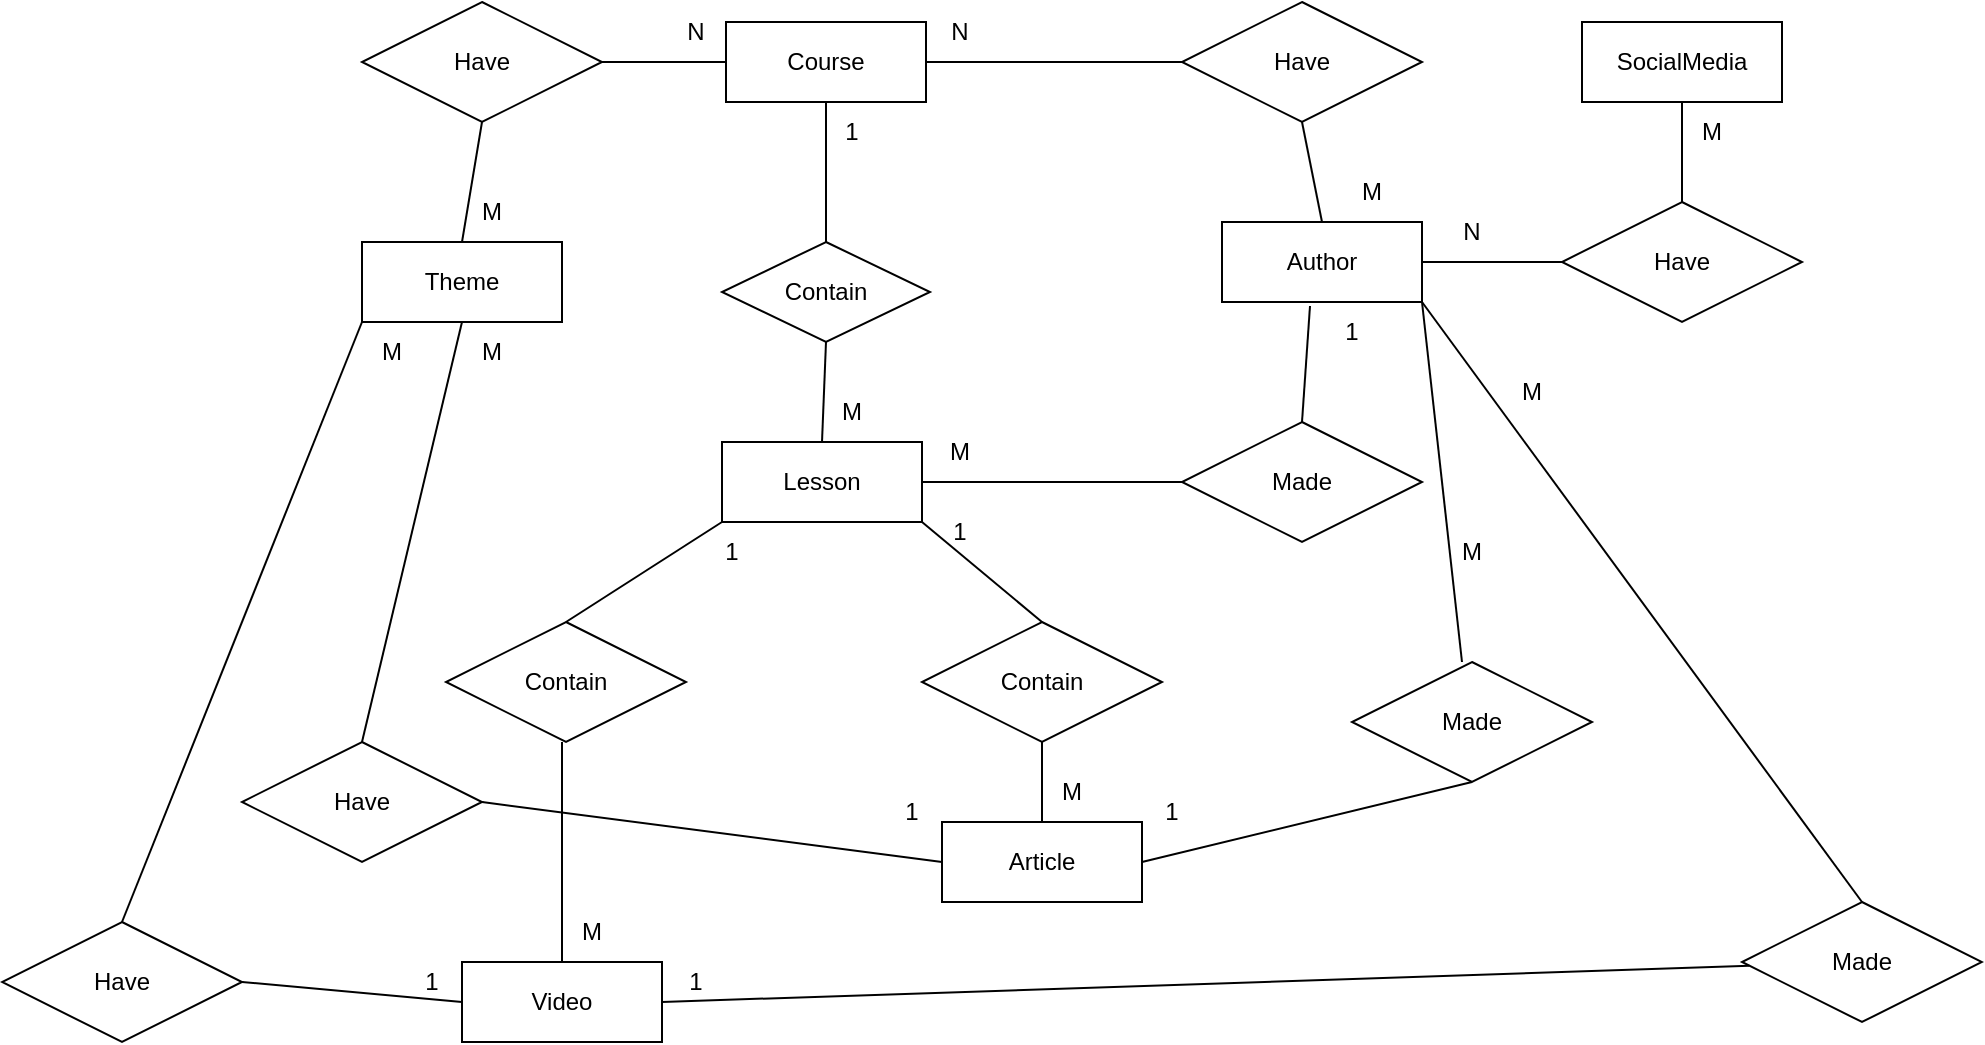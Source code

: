 <mxfile version="27.0.9">
  <diagram name="Página-1" id="Nl4ZTAw9vxExvoFzS4Dj">
    <mxGraphModel dx="1426" dy="869" grid="1" gridSize="10" guides="1" tooltips="1" connect="1" arrows="1" fold="1" page="1" pageScale="1" pageWidth="827" pageHeight="1169" math="0" shadow="0">
      <root>
        <mxCell id="0" />
        <mxCell id="1" parent="0" />
        <mxCell id="7LJvkFui3SoWYNUcTDe1-3" value="Course" style="whiteSpace=wrap;html=1;align=center;" vertex="1" parent="1">
          <mxGeometry x="382" y="300" width="100" height="40" as="geometry" />
        </mxCell>
        <mxCell id="7LJvkFui3SoWYNUcTDe1-4" value="Contain" style="shape=rhombus;perimeter=rhombusPerimeter;whiteSpace=wrap;html=1;align=center;" vertex="1" parent="1">
          <mxGeometry x="380" y="410" width="104" height="50" as="geometry" />
        </mxCell>
        <mxCell id="7LJvkFui3SoWYNUcTDe1-5" value="Lesson" style="whiteSpace=wrap;html=1;align=center;" vertex="1" parent="1">
          <mxGeometry x="380" y="510" width="100" height="40" as="geometry" />
        </mxCell>
        <mxCell id="7LJvkFui3SoWYNUcTDe1-6" value="" style="endArrow=none;html=1;rounded=0;exitX=0.5;exitY=1;exitDx=0;exitDy=0;entryX=0.5;entryY=0;entryDx=0;entryDy=0;" edge="1" parent="1" source="7LJvkFui3SoWYNUcTDe1-3" target="7LJvkFui3SoWYNUcTDe1-4">
          <mxGeometry relative="1" as="geometry">
            <mxPoint x="430" y="360" as="sourcePoint" />
            <mxPoint x="590" y="360" as="targetPoint" />
          </mxGeometry>
        </mxCell>
        <mxCell id="7LJvkFui3SoWYNUcTDe1-7" value="" style="endArrow=none;html=1;rounded=0;exitX=0.5;exitY=1;exitDx=0;exitDy=0;entryX=0.5;entryY=0;entryDx=0;entryDy=0;" edge="1" parent="1" source="7LJvkFui3SoWYNUcTDe1-4" target="7LJvkFui3SoWYNUcTDe1-5">
          <mxGeometry relative="1" as="geometry">
            <mxPoint x="440" y="480" as="sourcePoint" />
            <mxPoint x="600" y="480" as="targetPoint" />
          </mxGeometry>
        </mxCell>
        <mxCell id="7LJvkFui3SoWYNUcTDe1-8" value="1" style="text;html=1;align=center;verticalAlign=middle;whiteSpace=wrap;rounded=0;" vertex="1" parent="1">
          <mxGeometry x="430" y="340" width="30" height="30" as="geometry" />
        </mxCell>
        <mxCell id="7LJvkFui3SoWYNUcTDe1-9" value="M" style="text;html=1;align=center;verticalAlign=middle;whiteSpace=wrap;rounded=0;" vertex="1" parent="1">
          <mxGeometry x="430" y="480" width="30" height="30" as="geometry" />
        </mxCell>
        <mxCell id="7LJvkFui3SoWYNUcTDe1-10" value="Theme" style="whiteSpace=wrap;html=1;align=center;" vertex="1" parent="1">
          <mxGeometry x="200" y="410" width="100" height="40" as="geometry" />
        </mxCell>
        <mxCell id="7LJvkFui3SoWYNUcTDe1-11" value="Author" style="whiteSpace=wrap;html=1;align=center;" vertex="1" parent="1">
          <mxGeometry x="630" y="400" width="100" height="40" as="geometry" />
        </mxCell>
        <mxCell id="7LJvkFui3SoWYNUcTDe1-12" value="" style="endArrow=none;html=1;rounded=0;exitX=1;exitY=0.5;exitDx=0;exitDy=0;entryX=0;entryY=0.5;entryDx=0;entryDy=0;" edge="1" parent="1" source="7LJvkFui3SoWYNUcTDe1-3" target="7LJvkFui3SoWYNUcTDe1-16">
          <mxGeometry relative="1" as="geometry">
            <mxPoint x="550" y="340" as="sourcePoint" />
            <mxPoint x="560" y="340" as="targetPoint" />
          </mxGeometry>
        </mxCell>
        <mxCell id="7LJvkFui3SoWYNUcTDe1-13" value="N" style="text;html=1;align=center;verticalAlign=middle;whiteSpace=wrap;rounded=0;" vertex="1" parent="1">
          <mxGeometry x="484" y="290" width="30" height="30" as="geometry" />
        </mxCell>
        <mxCell id="7LJvkFui3SoWYNUcTDe1-14" value="M" style="text;html=1;align=center;verticalAlign=middle;whiteSpace=wrap;rounded=0;" vertex="1" parent="1">
          <mxGeometry x="690" y="370" width="30" height="30" as="geometry" />
        </mxCell>
        <mxCell id="7LJvkFui3SoWYNUcTDe1-16" value="Have" style="shape=rhombus;perimeter=rhombusPerimeter;whiteSpace=wrap;html=1;align=center;" vertex="1" parent="1">
          <mxGeometry x="610" y="290" width="120" height="60" as="geometry" />
        </mxCell>
        <mxCell id="7LJvkFui3SoWYNUcTDe1-18" value="" style="endArrow=none;html=1;rounded=0;exitX=0.5;exitY=1;exitDx=0;exitDy=0;entryX=0.5;entryY=0;entryDx=0;entryDy=0;" edge="1" parent="1" source="7LJvkFui3SoWYNUcTDe1-16" target="7LJvkFui3SoWYNUcTDe1-11">
          <mxGeometry relative="1" as="geometry">
            <mxPoint x="670" y="390" as="sourcePoint" />
            <mxPoint x="850" y="390" as="targetPoint" />
          </mxGeometry>
        </mxCell>
        <mxCell id="7LJvkFui3SoWYNUcTDe1-19" value="Made" style="shape=rhombus;perimeter=rhombusPerimeter;whiteSpace=wrap;html=1;align=center;" vertex="1" parent="1">
          <mxGeometry x="610" y="500" width="120" height="60" as="geometry" />
        </mxCell>
        <mxCell id="7LJvkFui3SoWYNUcTDe1-21" value="" style="endArrow=none;html=1;rounded=0;exitX=1;exitY=0.5;exitDx=0;exitDy=0;" edge="1" parent="1" source="7LJvkFui3SoWYNUcTDe1-5">
          <mxGeometry relative="1" as="geometry">
            <mxPoint x="490" y="530" as="sourcePoint" />
            <mxPoint x="610" y="530" as="targetPoint" />
          </mxGeometry>
        </mxCell>
        <mxCell id="7LJvkFui3SoWYNUcTDe1-22" value="" style="endArrow=none;html=1;rounded=0;exitX=0.5;exitY=0;exitDx=0;exitDy=0;entryX=0.44;entryY=1.05;entryDx=0;entryDy=0;entryPerimeter=0;" edge="1" parent="1" source="7LJvkFui3SoWYNUcTDe1-19" target="7LJvkFui3SoWYNUcTDe1-11">
          <mxGeometry relative="1" as="geometry">
            <mxPoint x="690" y="500" as="sourcePoint" />
            <mxPoint x="850" y="500" as="targetPoint" />
          </mxGeometry>
        </mxCell>
        <mxCell id="7LJvkFui3SoWYNUcTDe1-23" value="1" style="text;html=1;align=center;verticalAlign=middle;whiteSpace=wrap;rounded=0;" vertex="1" parent="1">
          <mxGeometry x="680" y="440" width="30" height="30" as="geometry" />
        </mxCell>
        <mxCell id="7LJvkFui3SoWYNUcTDe1-24" value="M" style="text;html=1;align=center;verticalAlign=middle;whiteSpace=wrap;rounded=0;" vertex="1" parent="1">
          <mxGeometry x="484" y="500" width="30" height="30" as="geometry" />
        </mxCell>
        <mxCell id="7LJvkFui3SoWYNUcTDe1-25" value="Have" style="shape=rhombus;perimeter=rhombusPerimeter;whiteSpace=wrap;html=1;align=center;" vertex="1" parent="1">
          <mxGeometry x="200" y="290" width="120" height="60" as="geometry" />
        </mxCell>
        <mxCell id="7LJvkFui3SoWYNUcTDe1-26" value="" style="endArrow=none;html=1;rounded=0;entryX=0;entryY=0.5;entryDx=0;entryDy=0;" edge="1" parent="1" target="7LJvkFui3SoWYNUcTDe1-3">
          <mxGeometry relative="1" as="geometry">
            <mxPoint x="320" y="320" as="sourcePoint" />
            <mxPoint x="480" y="320" as="targetPoint" />
          </mxGeometry>
        </mxCell>
        <mxCell id="7LJvkFui3SoWYNUcTDe1-27" value="" style="endArrow=none;html=1;rounded=0;entryX=0.5;entryY=0;entryDx=0;entryDy=0;" edge="1" parent="1" target="7LJvkFui3SoWYNUcTDe1-10">
          <mxGeometry relative="1" as="geometry">
            <mxPoint x="260" y="350" as="sourcePoint" />
            <mxPoint x="420" y="350" as="targetPoint" />
          </mxGeometry>
        </mxCell>
        <mxCell id="7LJvkFui3SoWYNUcTDe1-28" value="N" style="text;html=1;align=center;verticalAlign=middle;whiteSpace=wrap;rounded=0;" vertex="1" parent="1">
          <mxGeometry x="352" y="290" width="30" height="30" as="geometry" />
        </mxCell>
        <mxCell id="7LJvkFui3SoWYNUcTDe1-29" value="M" style="text;html=1;align=center;verticalAlign=middle;whiteSpace=wrap;rounded=0;" vertex="1" parent="1">
          <mxGeometry x="250" y="380" width="30" height="30" as="geometry" />
        </mxCell>
        <mxCell id="7LJvkFui3SoWYNUcTDe1-30" value="Have" style="shape=rhombus;perimeter=rhombusPerimeter;whiteSpace=wrap;html=1;align=center;" vertex="1" parent="1">
          <mxGeometry x="800" y="390" width="120" height="60" as="geometry" />
        </mxCell>
        <mxCell id="7LJvkFui3SoWYNUcTDe1-31" value="SocialMedia" style="whiteSpace=wrap;html=1;align=center;" vertex="1" parent="1">
          <mxGeometry x="810" y="300" width="100" height="40" as="geometry" />
        </mxCell>
        <mxCell id="7LJvkFui3SoWYNUcTDe1-32" value="" style="endArrow=none;html=1;rounded=0;" edge="1" parent="1" target="7LJvkFui3SoWYNUcTDe1-30">
          <mxGeometry relative="1" as="geometry">
            <mxPoint x="730" y="420" as="sourcePoint" />
            <mxPoint x="890" y="420" as="targetPoint" />
          </mxGeometry>
        </mxCell>
        <mxCell id="7LJvkFui3SoWYNUcTDe1-33" value="" style="endArrow=none;html=1;rounded=0;entryX=0.5;entryY=1;entryDx=0;entryDy=0;" edge="1" parent="1" target="7LJvkFui3SoWYNUcTDe1-31">
          <mxGeometry relative="1" as="geometry">
            <mxPoint x="860" y="390" as="sourcePoint" />
            <mxPoint x="870" y="350" as="targetPoint" />
          </mxGeometry>
        </mxCell>
        <mxCell id="7LJvkFui3SoWYNUcTDe1-34" value="N" style="text;html=1;align=center;verticalAlign=middle;whiteSpace=wrap;rounded=0;" vertex="1" parent="1">
          <mxGeometry x="740" y="390" width="30" height="30" as="geometry" />
        </mxCell>
        <mxCell id="7LJvkFui3SoWYNUcTDe1-35" value="M" style="text;html=1;align=center;verticalAlign=middle;whiteSpace=wrap;rounded=0;" vertex="1" parent="1">
          <mxGeometry x="860" y="340" width="30" height="30" as="geometry" />
        </mxCell>
        <mxCell id="7LJvkFui3SoWYNUcTDe1-36" value="Video" style="whiteSpace=wrap;html=1;align=center;" vertex="1" parent="1">
          <mxGeometry x="250" y="770" width="100" height="40" as="geometry" />
        </mxCell>
        <mxCell id="7LJvkFui3SoWYNUcTDe1-37" value="Article" style="whiteSpace=wrap;html=1;align=center;" vertex="1" parent="1">
          <mxGeometry x="490" y="700" width="100" height="40" as="geometry" />
        </mxCell>
        <mxCell id="7LJvkFui3SoWYNUcTDe1-38" value="Contain" style="shape=rhombus;perimeter=rhombusPerimeter;whiteSpace=wrap;html=1;align=center;" vertex="1" parent="1">
          <mxGeometry x="242" y="600" width="120" height="60" as="geometry" />
        </mxCell>
        <mxCell id="7LJvkFui3SoWYNUcTDe1-39" value="Contain" style="shape=rhombus;perimeter=rhombusPerimeter;whiteSpace=wrap;html=1;align=center;" vertex="1" parent="1">
          <mxGeometry x="480" y="600" width="120" height="60" as="geometry" />
        </mxCell>
        <mxCell id="7LJvkFui3SoWYNUcTDe1-40" value="" style="endArrow=none;html=1;rounded=0;exitX=0;exitY=1;exitDx=0;exitDy=0;entryX=0.5;entryY=0;entryDx=0;entryDy=0;" edge="1" parent="1" source="7LJvkFui3SoWYNUcTDe1-5" target="7LJvkFui3SoWYNUcTDe1-38">
          <mxGeometry relative="1" as="geometry">
            <mxPoint x="410" y="570" as="sourcePoint" />
            <mxPoint x="570" y="570" as="targetPoint" />
          </mxGeometry>
        </mxCell>
        <mxCell id="7LJvkFui3SoWYNUcTDe1-41" value="" style="endArrow=none;html=1;rounded=0;entryX=0.5;entryY=0;entryDx=0;entryDy=0;" edge="1" parent="1" target="7LJvkFui3SoWYNUcTDe1-39">
          <mxGeometry relative="1" as="geometry">
            <mxPoint x="480" y="550" as="sourcePoint" />
            <mxPoint x="640" y="550" as="targetPoint" />
          </mxGeometry>
        </mxCell>
        <mxCell id="7LJvkFui3SoWYNUcTDe1-42" value="" style="endArrow=none;html=1;rounded=0;entryX=0.5;entryY=0;entryDx=0;entryDy=0;" edge="1" parent="1" target="7LJvkFui3SoWYNUcTDe1-36">
          <mxGeometry relative="1" as="geometry">
            <mxPoint x="300" y="660" as="sourcePoint" />
            <mxPoint x="460" y="660" as="targetPoint" />
          </mxGeometry>
        </mxCell>
        <mxCell id="7LJvkFui3SoWYNUcTDe1-43" value="" style="endArrow=none;html=1;rounded=0;entryX=0.5;entryY=0;entryDx=0;entryDy=0;" edge="1" parent="1" target="7LJvkFui3SoWYNUcTDe1-37">
          <mxGeometry relative="1" as="geometry">
            <mxPoint x="540" y="660" as="sourcePoint" />
            <mxPoint x="700" y="660" as="targetPoint" />
          </mxGeometry>
        </mxCell>
        <mxCell id="7LJvkFui3SoWYNUcTDe1-44" value="Made" style="shape=rhombus;perimeter=rhombusPerimeter;whiteSpace=wrap;html=1;align=center;" vertex="1" parent="1">
          <mxGeometry x="695" y="620" width="120" height="60" as="geometry" />
        </mxCell>
        <mxCell id="7LJvkFui3SoWYNUcTDe1-45" value="Made" style="shape=rhombus;perimeter=rhombusPerimeter;whiteSpace=wrap;html=1;align=center;" vertex="1" parent="1">
          <mxGeometry x="890" y="740" width="120" height="60" as="geometry" />
        </mxCell>
        <mxCell id="7LJvkFui3SoWYNUcTDe1-46" value="" style="endArrow=none;html=1;rounded=0;" edge="1" parent="1" target="7LJvkFui3SoWYNUcTDe1-45">
          <mxGeometry relative="1" as="geometry">
            <mxPoint x="350" y="790" as="sourcePoint" />
            <mxPoint x="510" y="790" as="targetPoint" />
          </mxGeometry>
        </mxCell>
        <mxCell id="7LJvkFui3SoWYNUcTDe1-47" value="" style="endArrow=none;html=1;rounded=0;entryX=1;entryY=1;entryDx=0;entryDy=0;exitX=0.5;exitY=0;exitDx=0;exitDy=0;" edge="1" parent="1" source="7LJvkFui3SoWYNUcTDe1-45" target="7LJvkFui3SoWYNUcTDe1-11">
          <mxGeometry relative="1" as="geometry">
            <mxPoint x="880" y="750" as="sourcePoint" />
            <mxPoint x="1040" y="750" as="targetPoint" />
          </mxGeometry>
        </mxCell>
        <mxCell id="7LJvkFui3SoWYNUcTDe1-48" value="1" style="text;html=1;align=center;verticalAlign=middle;whiteSpace=wrap;rounded=0;" vertex="1" parent="1">
          <mxGeometry x="352" y="765" width="30" height="30" as="geometry" />
        </mxCell>
        <mxCell id="7LJvkFui3SoWYNUcTDe1-49" value="M" style="text;html=1;align=center;verticalAlign=middle;whiteSpace=wrap;rounded=0;" vertex="1" parent="1">
          <mxGeometry x="770" y="470" width="30" height="30" as="geometry" />
        </mxCell>
        <mxCell id="7LJvkFui3SoWYNUcTDe1-50" value="" style="endArrow=none;html=1;rounded=0;entryX=1;entryY=1;entryDx=0;entryDy=0;" edge="1" parent="1" target="7LJvkFui3SoWYNUcTDe1-11">
          <mxGeometry relative="1" as="geometry">
            <mxPoint x="750" y="620" as="sourcePoint" />
            <mxPoint x="730" y="450" as="targetPoint" />
          </mxGeometry>
        </mxCell>
        <mxCell id="7LJvkFui3SoWYNUcTDe1-51" value="M" style="text;html=1;align=center;verticalAlign=middle;whiteSpace=wrap;rounded=0;" vertex="1" parent="1">
          <mxGeometry x="740" y="550" width="30" height="30" as="geometry" />
        </mxCell>
        <mxCell id="7LJvkFui3SoWYNUcTDe1-52" value="" style="endArrow=none;html=1;rounded=0;entryX=0.5;entryY=1;entryDx=0;entryDy=0;" edge="1" parent="1" target="7LJvkFui3SoWYNUcTDe1-44">
          <mxGeometry relative="1" as="geometry">
            <mxPoint x="590" y="720" as="sourcePoint" />
            <mxPoint x="750" y="720" as="targetPoint" />
          </mxGeometry>
        </mxCell>
        <mxCell id="7LJvkFui3SoWYNUcTDe1-53" value="1" style="text;html=1;align=center;verticalAlign=middle;whiteSpace=wrap;rounded=0;" vertex="1" parent="1">
          <mxGeometry x="590" y="680" width="30" height="30" as="geometry" />
        </mxCell>
        <mxCell id="7LJvkFui3SoWYNUcTDe1-54" value="1" style="text;html=1;align=center;verticalAlign=middle;whiteSpace=wrap;rounded=0;" vertex="1" parent="1">
          <mxGeometry x="370" y="550" width="30" height="30" as="geometry" />
        </mxCell>
        <mxCell id="7LJvkFui3SoWYNUcTDe1-55" value="1" style="text;html=1;align=center;verticalAlign=middle;whiteSpace=wrap;rounded=0;" vertex="1" parent="1">
          <mxGeometry x="484" y="540" width="30" height="30" as="geometry" />
        </mxCell>
        <mxCell id="7LJvkFui3SoWYNUcTDe1-56" value="M" style="text;html=1;align=center;verticalAlign=middle;whiteSpace=wrap;rounded=0;" vertex="1" parent="1">
          <mxGeometry x="300" y="740" width="30" height="30" as="geometry" />
        </mxCell>
        <mxCell id="7LJvkFui3SoWYNUcTDe1-57" value="M" style="text;html=1;align=center;verticalAlign=middle;whiteSpace=wrap;rounded=0;" vertex="1" parent="1">
          <mxGeometry x="540" y="670" width="30" height="30" as="geometry" />
        </mxCell>
        <mxCell id="7LJvkFui3SoWYNUcTDe1-58" value="Have" style="shape=rhombus;perimeter=rhombusPerimeter;whiteSpace=wrap;html=1;align=center;" vertex="1" parent="1">
          <mxGeometry x="20" y="750" width="120" height="60" as="geometry" />
        </mxCell>
        <mxCell id="7LJvkFui3SoWYNUcTDe1-59" value="Have" style="shape=rhombus;perimeter=rhombusPerimeter;whiteSpace=wrap;html=1;align=center;" vertex="1" parent="1">
          <mxGeometry x="140" y="660" width="120" height="60" as="geometry" />
        </mxCell>
        <mxCell id="7LJvkFui3SoWYNUcTDe1-60" value="" style="endArrow=none;html=1;rounded=0;entryX=1;entryY=0.5;entryDx=0;entryDy=0;" edge="1" parent="1" target="7LJvkFui3SoWYNUcTDe1-59">
          <mxGeometry relative="1" as="geometry">
            <mxPoint x="490" y="720" as="sourcePoint" />
            <mxPoint x="650" y="720" as="targetPoint" />
          </mxGeometry>
        </mxCell>
        <mxCell id="7LJvkFui3SoWYNUcTDe1-61" value="" style="endArrow=none;html=1;rounded=0;exitX=1;exitY=0.5;exitDx=0;exitDy=0;entryX=0;entryY=0.5;entryDx=0;entryDy=0;" edge="1" parent="1" source="7LJvkFui3SoWYNUcTDe1-58" target="7LJvkFui3SoWYNUcTDe1-36">
          <mxGeometry relative="1" as="geometry">
            <mxPoint x="170" y="780" as="sourcePoint" />
            <mxPoint x="330" y="780" as="targetPoint" />
          </mxGeometry>
        </mxCell>
        <mxCell id="7LJvkFui3SoWYNUcTDe1-62" value="" style="endArrow=none;html=1;rounded=0;entryX=0;entryY=1;entryDx=0;entryDy=0;" edge="1" parent="1" target="7LJvkFui3SoWYNUcTDe1-10">
          <mxGeometry relative="1" as="geometry">
            <mxPoint x="80" y="750" as="sourcePoint" />
            <mxPoint x="240" y="750" as="targetPoint" />
          </mxGeometry>
        </mxCell>
        <mxCell id="7LJvkFui3SoWYNUcTDe1-63" value="" style="endArrow=none;html=1;rounded=0;exitX=0.5;exitY=0;exitDx=0;exitDy=0;entryX=0.5;entryY=1;entryDx=0;entryDy=0;" edge="1" parent="1" source="7LJvkFui3SoWYNUcTDe1-59" target="7LJvkFui3SoWYNUcTDe1-10">
          <mxGeometry relative="1" as="geometry">
            <mxPoint x="220" y="580" as="sourcePoint" />
            <mxPoint x="380" y="580" as="targetPoint" />
          </mxGeometry>
        </mxCell>
        <mxCell id="7LJvkFui3SoWYNUcTDe1-64" value="1" style="text;html=1;align=center;verticalAlign=middle;whiteSpace=wrap;rounded=0;" vertex="1" parent="1">
          <mxGeometry x="460" y="680" width="30" height="30" as="geometry" />
        </mxCell>
        <mxCell id="7LJvkFui3SoWYNUcTDe1-65" value="1" style="text;html=1;align=center;verticalAlign=middle;whiteSpace=wrap;rounded=0;" vertex="1" parent="1">
          <mxGeometry x="220" y="765" width="30" height="30" as="geometry" />
        </mxCell>
        <mxCell id="7LJvkFui3SoWYNUcTDe1-66" value="M" style="text;html=1;align=center;verticalAlign=middle;whiteSpace=wrap;rounded=0;" vertex="1" parent="1">
          <mxGeometry x="250" y="450" width="30" height="30" as="geometry" />
        </mxCell>
        <mxCell id="7LJvkFui3SoWYNUcTDe1-67" value="M" style="text;html=1;align=center;verticalAlign=middle;whiteSpace=wrap;rounded=0;" vertex="1" parent="1">
          <mxGeometry x="190" y="450" width="50" height="30" as="geometry" />
        </mxCell>
      </root>
    </mxGraphModel>
  </diagram>
</mxfile>
